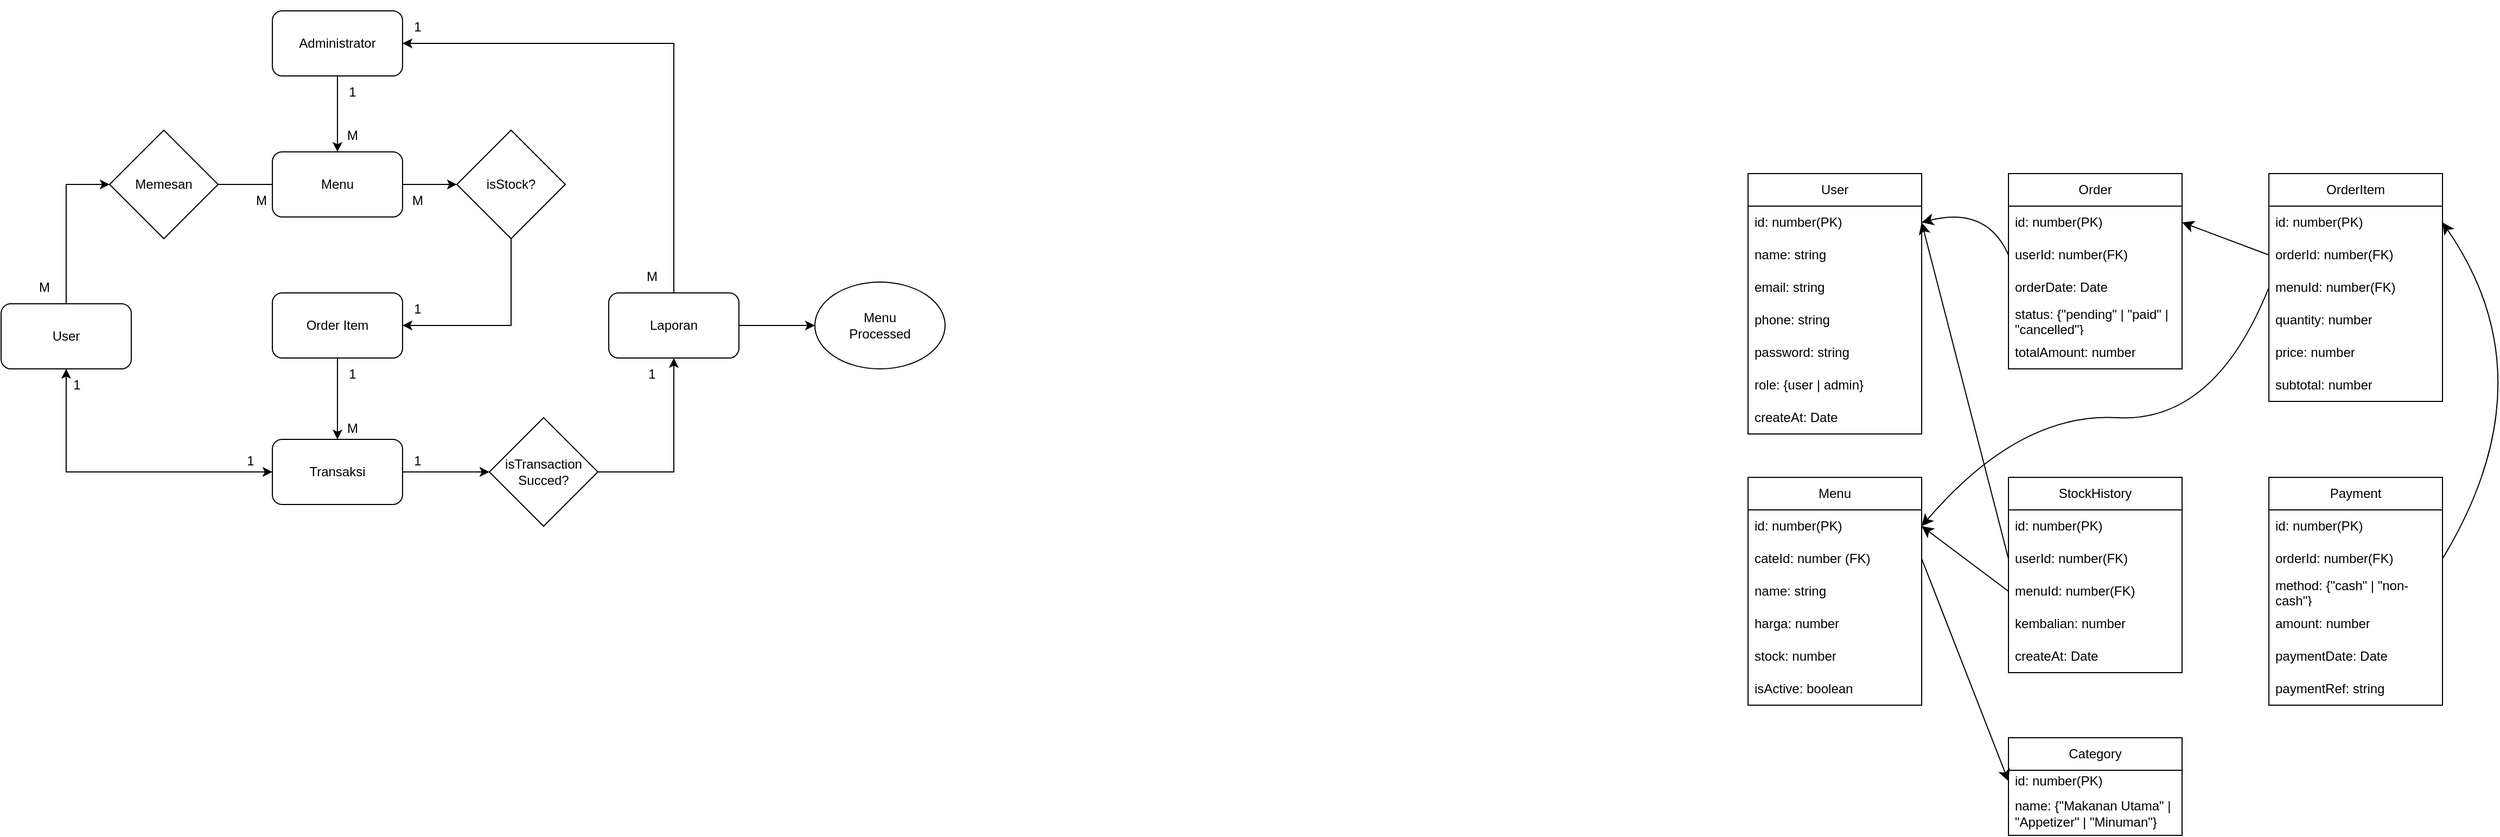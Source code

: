 <mxfile version="28.2.5">
  <diagram name="Page-1" id="51vB2u_QDRZg887AXnSR">
    <mxGraphModel dx="588" dy="770" grid="1" gridSize="10" guides="1" tooltips="1" connect="1" arrows="1" fold="1" page="1" pageScale="1" pageWidth="827" pageHeight="1169" math="0" shadow="0">
      <root>
        <mxCell id="0" />
        <mxCell id="1" parent="0" />
        <mxCell id="4FyZVL3Yt_gfwvQZV7pb-8" style="edgeStyle=orthogonalEdgeStyle;rounded=0;orthogonalLoop=1;jettySize=auto;html=1;entryX=0.5;entryY=0;entryDx=0;entryDy=0;" parent="1" source="qDjXoSYU_dlHwYHpqdUi-1" target="qDjXoSYU_dlHwYHpqdUi-4" edge="1">
          <mxGeometry relative="1" as="geometry" />
        </mxCell>
        <mxCell id="qDjXoSYU_dlHwYHpqdUi-1" value="Administrator" style="rounded=1;whiteSpace=wrap;html=1;" parent="1" vertex="1">
          <mxGeometry x="280" y="130" width="120" height="60" as="geometry" />
        </mxCell>
        <mxCell id="qDjXoSYU_dlHwYHpqdUi-5" style="edgeStyle=orthogonalEdgeStyle;rounded=0;orthogonalLoop=1;jettySize=auto;html=1;entryX=0;entryY=0.5;entryDx=0;entryDy=0;" parent="1" source="qDjXoSYU_dlHwYHpqdUi-2" target="qDjXoSYU_dlHwYHpqdUi-3" edge="1">
          <mxGeometry relative="1" as="geometry" />
        </mxCell>
        <mxCell id="4FyZVL3Yt_gfwvQZV7pb-7" style="edgeStyle=orthogonalEdgeStyle;rounded=0;orthogonalLoop=1;jettySize=auto;html=1;entryX=0;entryY=0.5;entryDx=0;entryDy=0;" parent="1" source="qDjXoSYU_dlHwYHpqdUi-2" target="qDjXoSYU_dlHwYHpqdUi-10" edge="1">
          <mxGeometry relative="1" as="geometry">
            <Array as="points">
              <mxPoint x="90" y="555" />
            </Array>
          </mxGeometry>
        </mxCell>
        <mxCell id="qDjXoSYU_dlHwYHpqdUi-2" value="User" style="rounded=1;whiteSpace=wrap;html=1;" parent="1" vertex="1">
          <mxGeometry x="30" y="400" width="120" height="60" as="geometry" />
        </mxCell>
        <mxCell id="qDjXoSYU_dlHwYHpqdUi-6" style="edgeStyle=orthogonalEdgeStyle;rounded=0;orthogonalLoop=1;jettySize=auto;html=1;entryX=0;entryY=0.5;entryDx=0;entryDy=0;" parent="1" source="qDjXoSYU_dlHwYHpqdUi-3" target="qDjXoSYU_dlHwYHpqdUi-4" edge="1">
          <mxGeometry relative="1" as="geometry">
            <Array as="points">
              <mxPoint x="300" y="290" />
              <mxPoint x="300" y="290" />
            </Array>
          </mxGeometry>
        </mxCell>
        <mxCell id="qDjXoSYU_dlHwYHpqdUi-3" value="Memesan" style="rhombus;whiteSpace=wrap;html=1;" parent="1" vertex="1">
          <mxGeometry x="130" y="240" width="100" height="100" as="geometry" />
        </mxCell>
        <mxCell id="qDjXoSYU_dlHwYHpqdUi-8" style="edgeStyle=orthogonalEdgeStyle;rounded=0;orthogonalLoop=1;jettySize=auto;html=1;" parent="1" source="qDjXoSYU_dlHwYHpqdUi-4" target="qDjXoSYU_dlHwYHpqdUi-7" edge="1">
          <mxGeometry relative="1" as="geometry" />
        </mxCell>
        <mxCell id="qDjXoSYU_dlHwYHpqdUi-4" value="Menu" style="rounded=1;whiteSpace=wrap;html=1;" parent="1" vertex="1">
          <mxGeometry x="280" y="260" width="120" height="60" as="geometry" />
        </mxCell>
        <mxCell id="4FyZVL3Yt_gfwvQZV7pb-3" style="edgeStyle=orthogonalEdgeStyle;rounded=0;orthogonalLoop=1;jettySize=auto;html=1;entryX=1;entryY=0.5;entryDx=0;entryDy=0;" parent="1" source="qDjXoSYU_dlHwYHpqdUi-7" target="4FyZVL3Yt_gfwvQZV7pb-1" edge="1">
          <mxGeometry relative="1" as="geometry">
            <Array as="points">
              <mxPoint x="500" y="420" />
            </Array>
          </mxGeometry>
        </mxCell>
        <mxCell id="qDjXoSYU_dlHwYHpqdUi-7" value="isStock?" style="rhombus;whiteSpace=wrap;html=1;" parent="1" vertex="1">
          <mxGeometry x="450" y="240" width="100" height="100" as="geometry" />
        </mxCell>
        <mxCell id="qDjXoSYU_dlHwYHpqdUi-17" style="edgeStyle=orthogonalEdgeStyle;rounded=0;orthogonalLoop=1;jettySize=auto;html=1;entryX=0;entryY=0.5;entryDx=0;entryDy=0;" parent="1" source="qDjXoSYU_dlHwYHpqdUi-10" target="qDjXoSYU_dlHwYHpqdUi-12" edge="1">
          <mxGeometry relative="1" as="geometry" />
        </mxCell>
        <mxCell id="4FyZVL3Yt_gfwvQZV7pb-5" style="edgeStyle=orthogonalEdgeStyle;rounded=0;orthogonalLoop=1;jettySize=auto;html=1;" parent="1" source="qDjXoSYU_dlHwYHpqdUi-10" target="qDjXoSYU_dlHwYHpqdUi-2" edge="1">
          <mxGeometry relative="1" as="geometry" />
        </mxCell>
        <mxCell id="qDjXoSYU_dlHwYHpqdUi-10" value="Transaksi" style="rounded=1;whiteSpace=wrap;html=1;" parent="1" vertex="1">
          <mxGeometry x="280" y="525" width="120" height="60" as="geometry" />
        </mxCell>
        <mxCell id="qDjXoSYU_dlHwYHpqdUi-19" style="edgeStyle=orthogonalEdgeStyle;rounded=0;orthogonalLoop=1;jettySize=auto;html=1;" parent="1" source="qDjXoSYU_dlHwYHpqdUi-12" target="qDjXoSYU_dlHwYHpqdUi-18" edge="1">
          <mxGeometry relative="1" as="geometry" />
        </mxCell>
        <mxCell id="qDjXoSYU_dlHwYHpqdUi-12" value="isTransaction&lt;div&gt;Succed?&lt;/div&gt;" style="rhombus;whiteSpace=wrap;html=1;" parent="1" vertex="1">
          <mxGeometry x="480" y="505" width="100" height="100" as="geometry" />
        </mxCell>
        <mxCell id="qDjXoSYU_dlHwYHpqdUi-23" style="edgeStyle=orthogonalEdgeStyle;rounded=0;orthogonalLoop=1;jettySize=auto;html=1;" parent="1" source="qDjXoSYU_dlHwYHpqdUi-18" target="qDjXoSYU_dlHwYHpqdUi-22" edge="1">
          <mxGeometry relative="1" as="geometry" />
        </mxCell>
        <mxCell id="4FyZVL3Yt_gfwvQZV7pb-10" style="edgeStyle=orthogonalEdgeStyle;rounded=0;orthogonalLoop=1;jettySize=auto;html=1;entryX=1;entryY=0.5;entryDx=0;entryDy=0;" parent="1" source="qDjXoSYU_dlHwYHpqdUi-18" target="qDjXoSYU_dlHwYHpqdUi-1" edge="1">
          <mxGeometry relative="1" as="geometry">
            <Array as="points">
              <mxPoint x="650" y="160" />
            </Array>
          </mxGeometry>
        </mxCell>
        <mxCell id="qDjXoSYU_dlHwYHpqdUi-18" value="Laporan" style="rounded=1;whiteSpace=wrap;html=1;" parent="1" vertex="1">
          <mxGeometry x="590" y="390" width="120" height="60" as="geometry" />
        </mxCell>
        <mxCell id="qDjXoSYU_dlHwYHpqdUi-22" value="Menu&lt;div&gt;Processed&lt;/div&gt;" style="ellipse;whiteSpace=wrap;html=1;" parent="1" vertex="1">
          <mxGeometry x="780" y="380" width="120" height="80" as="geometry" />
        </mxCell>
        <mxCell id="4FyZVL3Yt_gfwvQZV7pb-4" style="edgeStyle=orthogonalEdgeStyle;rounded=0;orthogonalLoop=1;jettySize=auto;html=1;entryX=0.5;entryY=0;entryDx=0;entryDy=0;" parent="1" source="4FyZVL3Yt_gfwvQZV7pb-1" target="qDjXoSYU_dlHwYHpqdUi-10" edge="1">
          <mxGeometry relative="1" as="geometry" />
        </mxCell>
        <mxCell id="4FyZVL3Yt_gfwvQZV7pb-1" value="Order Item" style="rounded=1;whiteSpace=wrap;html=1;" parent="1" vertex="1">
          <mxGeometry x="280" y="390" width="120" height="60" as="geometry" />
        </mxCell>
        <mxCell id="4FyZVL3Yt_gfwvQZV7pb-11" value="M" style="text;html=1;align=center;verticalAlign=middle;whiteSpace=wrap;rounded=0;" parent="1" vertex="1">
          <mxGeometry x="40" y="360" width="60" height="50" as="geometry" />
        </mxCell>
        <mxCell id="4FyZVL3Yt_gfwvQZV7pb-12" value="M" style="text;html=1;align=center;verticalAlign=middle;whiteSpace=wrap;rounded=0;" parent="1" vertex="1">
          <mxGeometry x="384" y="280" width="60" height="50" as="geometry" />
        </mxCell>
        <mxCell id="4FyZVL3Yt_gfwvQZV7pb-13" value="1" style="text;html=1;align=center;verticalAlign=middle;whiteSpace=wrap;rounded=0;" parent="1" vertex="1">
          <mxGeometry x="384" y="380" width="60" height="50" as="geometry" />
        </mxCell>
        <mxCell id="4FyZVL3Yt_gfwvQZV7pb-14" value="1" style="text;html=1;align=center;verticalAlign=middle;whiteSpace=wrap;rounded=0;" parent="1" vertex="1">
          <mxGeometry x="324" y="440" width="60" height="50" as="geometry" />
        </mxCell>
        <mxCell id="4FyZVL3Yt_gfwvQZV7pb-15" value="M" style="text;html=1;align=center;verticalAlign=middle;whiteSpace=wrap;rounded=0;" parent="1" vertex="1">
          <mxGeometry x="324" y="490" width="60" height="50" as="geometry" />
        </mxCell>
        <mxCell id="4FyZVL3Yt_gfwvQZV7pb-16" value="1" style="text;html=1;align=center;verticalAlign=middle;whiteSpace=wrap;rounded=0;" parent="1" vertex="1">
          <mxGeometry x="384" y="520" width="60" height="50" as="geometry" />
        </mxCell>
        <mxCell id="4FyZVL3Yt_gfwvQZV7pb-17" value="M" style="text;html=1;align=center;verticalAlign=middle;whiteSpace=wrap;rounded=0;" parent="1" vertex="1">
          <mxGeometry x="600" y="350" width="60" height="50" as="geometry" />
        </mxCell>
        <mxCell id="4FyZVL3Yt_gfwvQZV7pb-18" value="1" style="text;html=1;align=center;verticalAlign=middle;whiteSpace=wrap;rounded=0;" parent="1" vertex="1">
          <mxGeometry x="384" y="120" width="60" height="50" as="geometry" />
        </mxCell>
        <mxCell id="4FyZVL3Yt_gfwvQZV7pb-19" value="1" style="text;html=1;align=center;verticalAlign=middle;whiteSpace=wrap;rounded=0;" parent="1" vertex="1">
          <mxGeometry x="324" y="180" width="60" height="50" as="geometry" />
        </mxCell>
        <mxCell id="4FyZVL3Yt_gfwvQZV7pb-20" value="M" style="text;html=1;align=center;verticalAlign=middle;whiteSpace=wrap;rounded=0;" parent="1" vertex="1">
          <mxGeometry x="324" y="220" width="60" height="50" as="geometry" />
        </mxCell>
        <mxCell id="4FyZVL3Yt_gfwvQZV7pb-21" value="M" style="text;html=1;align=center;verticalAlign=middle;whiteSpace=wrap;rounded=0;" parent="1" vertex="1">
          <mxGeometry x="240" y="280" width="60" height="50" as="geometry" />
        </mxCell>
        <mxCell id="4FyZVL3Yt_gfwvQZV7pb-22" value="1" style="text;html=1;align=center;verticalAlign=middle;whiteSpace=wrap;rounded=0;" parent="1" vertex="1">
          <mxGeometry x="230" y="520" width="60" height="50" as="geometry" />
        </mxCell>
        <mxCell id="4FyZVL3Yt_gfwvQZV7pb-23" value="1" style="text;html=1;align=center;verticalAlign=middle;whiteSpace=wrap;rounded=0;" parent="1" vertex="1">
          <mxGeometry x="70" y="450" width="60" height="50" as="geometry" />
        </mxCell>
        <mxCell id="4FyZVL3Yt_gfwvQZV7pb-24" value="1" style="text;html=1;align=center;verticalAlign=middle;whiteSpace=wrap;rounded=0;" parent="1" vertex="1">
          <mxGeometry x="600" y="440" width="60" height="50" as="geometry" />
        </mxCell>
        <mxCell id="4FyZVL3Yt_gfwvQZV7pb-25" value="User" style="swimlane;fontStyle=0;childLayout=stackLayout;horizontal=1;startSize=30;horizontalStack=0;resizeParent=1;resizeParentMax=0;resizeLast=0;collapsible=1;marginBottom=0;whiteSpace=wrap;html=1;" parent="1" vertex="1">
          <mxGeometry x="1640" y="280" width="160" height="240" as="geometry" />
        </mxCell>
        <mxCell id="4FyZVL3Yt_gfwvQZV7pb-26" value="id: number(PK)" style="text;strokeColor=none;fillColor=none;align=left;verticalAlign=middle;spacingLeft=4;spacingRight=4;overflow=hidden;points=[[0,0.5],[1,0.5]];portConstraint=eastwest;rotatable=0;whiteSpace=wrap;html=1;" parent="4FyZVL3Yt_gfwvQZV7pb-25" vertex="1">
          <mxGeometry y="30" width="160" height="30" as="geometry" />
        </mxCell>
        <mxCell id="4FyZVL3Yt_gfwvQZV7pb-27" value="name: string" style="text;strokeColor=none;fillColor=none;align=left;verticalAlign=middle;spacingLeft=4;spacingRight=4;overflow=hidden;points=[[0,0.5],[1,0.5]];portConstraint=eastwest;rotatable=0;whiteSpace=wrap;html=1;" parent="4FyZVL3Yt_gfwvQZV7pb-25" vertex="1">
          <mxGeometry y="60" width="160" height="30" as="geometry" />
        </mxCell>
        <mxCell id="4FyZVL3Yt_gfwvQZV7pb-28" value="email: string" style="text;strokeColor=none;fillColor=none;align=left;verticalAlign=middle;spacingLeft=4;spacingRight=4;overflow=hidden;points=[[0,0.5],[1,0.5]];portConstraint=eastwest;rotatable=0;whiteSpace=wrap;html=1;" parent="4FyZVL3Yt_gfwvQZV7pb-25" vertex="1">
          <mxGeometry y="90" width="160" height="30" as="geometry" />
        </mxCell>
        <mxCell id="4FyZVL3Yt_gfwvQZV7pb-29" value="phone: string" style="text;strokeColor=none;fillColor=none;align=left;verticalAlign=middle;spacingLeft=4;spacingRight=4;overflow=hidden;points=[[0,0.5],[1,0.5]];portConstraint=eastwest;rotatable=0;whiteSpace=wrap;html=1;" parent="4FyZVL3Yt_gfwvQZV7pb-25" vertex="1">
          <mxGeometry y="120" width="160" height="30" as="geometry" />
        </mxCell>
        <mxCell id="4FyZVL3Yt_gfwvQZV7pb-31" value="password: string" style="text;strokeColor=none;fillColor=none;align=left;verticalAlign=middle;spacingLeft=4;spacingRight=4;overflow=hidden;points=[[0,0.5],[1,0.5]];portConstraint=eastwest;rotatable=0;whiteSpace=wrap;html=1;" parent="4FyZVL3Yt_gfwvQZV7pb-25" vertex="1">
          <mxGeometry y="150" width="160" height="30" as="geometry" />
        </mxCell>
        <mxCell id="Lh_mMJhuWxPinuCksmvQ-1" value="role: {user | admin}" style="text;strokeColor=none;fillColor=none;align=left;verticalAlign=middle;spacingLeft=4;spacingRight=4;overflow=hidden;points=[[0,0.5],[1,0.5]];portConstraint=eastwest;rotatable=0;whiteSpace=wrap;html=1;" parent="4FyZVL3Yt_gfwvQZV7pb-25" vertex="1">
          <mxGeometry y="180" width="160" height="30" as="geometry" />
        </mxCell>
        <mxCell id="Lh_mMJhuWxPinuCksmvQ-2" value="createAt: Date" style="text;strokeColor=none;fillColor=none;align=left;verticalAlign=middle;spacingLeft=4;spacingRight=4;overflow=hidden;points=[[0,0.5],[1,0.5]];portConstraint=eastwest;rotatable=0;whiteSpace=wrap;html=1;" parent="4FyZVL3Yt_gfwvQZV7pb-25" vertex="1">
          <mxGeometry y="210" width="160" height="30" as="geometry" />
        </mxCell>
        <mxCell id="4FyZVL3Yt_gfwvQZV7pb-32" value="Menu" style="swimlane;fontStyle=0;childLayout=stackLayout;horizontal=1;startSize=30;horizontalStack=0;resizeParent=1;resizeParentMax=0;resizeLast=0;collapsible=1;marginBottom=0;whiteSpace=wrap;html=1;" parent="1" vertex="1">
          <mxGeometry x="1640" y="560" width="160" height="210" as="geometry" />
        </mxCell>
        <mxCell id="4FyZVL3Yt_gfwvQZV7pb-33" value="id: number(PK)" style="text;strokeColor=none;fillColor=none;align=left;verticalAlign=middle;spacingLeft=4;spacingRight=4;overflow=hidden;points=[[0,0.5],[1,0.5]];portConstraint=eastwest;rotatable=0;whiteSpace=wrap;html=1;" parent="4FyZVL3Yt_gfwvQZV7pb-32" vertex="1">
          <mxGeometry y="30" width="160" height="30" as="geometry" />
        </mxCell>
        <mxCell id="4FyZVL3Yt_gfwvQZV7pb-34" value="cateId: number (FK)" style="text;strokeColor=none;fillColor=none;align=left;verticalAlign=middle;spacingLeft=4;spacingRight=4;overflow=hidden;points=[[0,0.5],[1,0.5]];portConstraint=eastwest;rotatable=0;whiteSpace=wrap;html=1;" parent="4FyZVL3Yt_gfwvQZV7pb-32" vertex="1">
          <mxGeometry y="60" width="160" height="30" as="geometry" />
        </mxCell>
        <mxCell id="4FyZVL3Yt_gfwvQZV7pb-35" value="name: string" style="text;strokeColor=none;fillColor=none;align=left;verticalAlign=middle;spacingLeft=4;spacingRight=4;overflow=hidden;points=[[0,0.5],[1,0.5]];portConstraint=eastwest;rotatable=0;whiteSpace=wrap;html=1;" parent="4FyZVL3Yt_gfwvQZV7pb-32" vertex="1">
          <mxGeometry y="90" width="160" height="30" as="geometry" />
        </mxCell>
        <mxCell id="4FyZVL3Yt_gfwvQZV7pb-36" value="harga: number" style="text;strokeColor=none;fillColor=none;align=left;verticalAlign=middle;spacingLeft=4;spacingRight=4;overflow=hidden;points=[[0,0.5],[1,0.5]];portConstraint=eastwest;rotatable=0;whiteSpace=wrap;html=1;" parent="4FyZVL3Yt_gfwvQZV7pb-32" vertex="1">
          <mxGeometry y="120" width="160" height="30" as="geometry" />
        </mxCell>
        <mxCell id="4FyZVL3Yt_gfwvQZV7pb-37" value="stock: number" style="text;strokeColor=none;fillColor=none;align=left;verticalAlign=middle;spacingLeft=4;spacingRight=4;overflow=hidden;points=[[0,0.5],[1,0.5]];portConstraint=eastwest;rotatable=0;whiteSpace=wrap;html=1;" parent="4FyZVL3Yt_gfwvQZV7pb-32" vertex="1">
          <mxGeometry y="150" width="160" height="30" as="geometry" />
        </mxCell>
        <mxCell id="Lh_mMJhuWxPinuCksmvQ-8" value="isActive: boolean" style="text;strokeColor=none;fillColor=none;align=left;verticalAlign=middle;spacingLeft=4;spacingRight=4;overflow=hidden;points=[[0,0.5],[1,0.5]];portConstraint=eastwest;rotatable=0;whiteSpace=wrap;html=1;" parent="4FyZVL3Yt_gfwvQZV7pb-32" vertex="1">
          <mxGeometry y="180" width="160" height="30" as="geometry" />
        </mxCell>
        <mxCell id="4FyZVL3Yt_gfwvQZV7pb-38" value="Order" style="swimlane;fontStyle=0;childLayout=stackLayout;horizontal=1;startSize=30;horizontalStack=0;resizeParent=1;resizeParentMax=0;resizeLast=0;collapsible=1;marginBottom=0;whiteSpace=wrap;html=1;" parent="1" vertex="1">
          <mxGeometry x="1880" y="280" width="160" height="180" as="geometry" />
        </mxCell>
        <mxCell id="4FyZVL3Yt_gfwvQZV7pb-39" value="id: number(PK)" style="text;strokeColor=none;fillColor=none;align=left;verticalAlign=middle;spacingLeft=4;spacingRight=4;overflow=hidden;points=[[0,0.5],[1,0.5]];portConstraint=eastwest;rotatable=0;whiteSpace=wrap;html=1;" parent="4FyZVL3Yt_gfwvQZV7pb-38" vertex="1">
          <mxGeometry y="30" width="160" height="30" as="geometry" />
        </mxCell>
        <mxCell id="4FyZVL3Yt_gfwvQZV7pb-40" value="userId: number(FK)" style="text;strokeColor=none;fillColor=none;align=left;verticalAlign=middle;spacingLeft=4;spacingRight=4;overflow=hidden;points=[[0,0.5],[1,0.5]];portConstraint=eastwest;rotatable=0;whiteSpace=wrap;html=1;" parent="4FyZVL3Yt_gfwvQZV7pb-38" vertex="1">
          <mxGeometry y="60" width="160" height="30" as="geometry" />
        </mxCell>
        <mxCell id="4FyZVL3Yt_gfwvQZV7pb-41" value="orderDate: Date" style="text;strokeColor=none;fillColor=none;align=left;verticalAlign=middle;spacingLeft=4;spacingRight=4;overflow=hidden;points=[[0,0.5],[1,0.5]];portConstraint=eastwest;rotatable=0;whiteSpace=wrap;html=1;" parent="4FyZVL3Yt_gfwvQZV7pb-38" vertex="1">
          <mxGeometry y="90" width="160" height="30" as="geometry" />
        </mxCell>
        <mxCell id="4FyZVL3Yt_gfwvQZV7pb-42" value="status: {&quot;pending&quot; | &quot;paid&quot; | &quot;cancelled&quot;}" style="text;strokeColor=none;fillColor=none;align=left;verticalAlign=middle;spacingLeft=4;spacingRight=4;overflow=hidden;points=[[0,0.5],[1,0.5]];portConstraint=eastwest;rotatable=0;whiteSpace=wrap;html=1;" parent="4FyZVL3Yt_gfwvQZV7pb-38" vertex="1">
          <mxGeometry y="120" width="160" height="30" as="geometry" />
        </mxCell>
        <mxCell id="Lh_mMJhuWxPinuCksmvQ-16" value="totalAmount: number" style="text;strokeColor=none;fillColor=none;align=left;verticalAlign=middle;spacingLeft=4;spacingRight=4;overflow=hidden;points=[[0,0.5],[1,0.5]];portConstraint=eastwest;rotatable=0;whiteSpace=wrap;html=1;" parent="4FyZVL3Yt_gfwvQZV7pb-38" vertex="1">
          <mxGeometry y="150" width="160" height="30" as="geometry" />
        </mxCell>
        <mxCell id="4FyZVL3Yt_gfwvQZV7pb-44" value="Payment" style="swimlane;fontStyle=0;childLayout=stackLayout;horizontal=1;startSize=30;horizontalStack=0;resizeParent=1;resizeParentMax=0;resizeLast=0;collapsible=1;marginBottom=0;whiteSpace=wrap;html=1;" parent="1" vertex="1">
          <mxGeometry x="2120" y="560" width="160" height="210" as="geometry" />
        </mxCell>
        <mxCell id="4FyZVL3Yt_gfwvQZV7pb-45" value="id: number(PK)" style="text;strokeColor=none;fillColor=none;align=left;verticalAlign=middle;spacingLeft=4;spacingRight=4;overflow=hidden;points=[[0,0.5],[1,0.5]];portConstraint=eastwest;rotatable=0;whiteSpace=wrap;html=1;" parent="4FyZVL3Yt_gfwvQZV7pb-44" vertex="1">
          <mxGeometry y="30" width="160" height="30" as="geometry" />
        </mxCell>
        <mxCell id="4FyZVL3Yt_gfwvQZV7pb-46" value="orderId: number(FK)" style="text;strokeColor=none;fillColor=none;align=left;verticalAlign=middle;spacingLeft=4;spacingRight=4;overflow=hidden;points=[[0,0.5],[1,0.5]];portConstraint=eastwest;rotatable=0;whiteSpace=wrap;html=1;" parent="4FyZVL3Yt_gfwvQZV7pb-44" vertex="1">
          <mxGeometry y="60" width="160" height="30" as="geometry" />
        </mxCell>
        <mxCell id="4FyZVL3Yt_gfwvQZV7pb-47" value="method: {&quot;cash&quot; | &quot;non-cash&quot;}" style="text;strokeColor=none;fillColor=none;align=left;verticalAlign=middle;spacingLeft=4;spacingRight=4;overflow=hidden;points=[[0,0.5],[1,0.5]];portConstraint=eastwest;rotatable=0;whiteSpace=wrap;html=1;" parent="4FyZVL3Yt_gfwvQZV7pb-44" vertex="1">
          <mxGeometry y="90" width="160" height="30" as="geometry" />
        </mxCell>
        <mxCell id="4FyZVL3Yt_gfwvQZV7pb-48" value="amount: number" style="text;strokeColor=none;fillColor=none;align=left;verticalAlign=middle;spacingLeft=4;spacingRight=4;overflow=hidden;points=[[0,0.5],[1,0.5]];portConstraint=eastwest;rotatable=0;whiteSpace=wrap;html=1;" parent="4FyZVL3Yt_gfwvQZV7pb-44" vertex="1">
          <mxGeometry y="120" width="160" height="30" as="geometry" />
        </mxCell>
        <mxCell id="4FyZVL3Yt_gfwvQZV7pb-49" value="paymentDate: Date" style="text;strokeColor=none;fillColor=none;align=left;verticalAlign=middle;spacingLeft=4;spacingRight=4;overflow=hidden;points=[[0,0.5],[1,0.5]];portConstraint=eastwest;rotatable=0;whiteSpace=wrap;html=1;" parent="4FyZVL3Yt_gfwvQZV7pb-44" vertex="1">
          <mxGeometry y="150" width="160" height="30" as="geometry" />
        </mxCell>
        <mxCell id="4FyZVL3Yt_gfwvQZV7pb-50" value="paymentRef: string" style="text;strokeColor=none;fillColor=none;align=left;verticalAlign=middle;spacingLeft=4;spacingRight=4;overflow=hidden;points=[[0,0.5],[1,0.5]];portConstraint=eastwest;rotatable=0;whiteSpace=wrap;html=1;" parent="4FyZVL3Yt_gfwvQZV7pb-44" vertex="1">
          <mxGeometry y="180" width="160" height="30" as="geometry" />
        </mxCell>
        <mxCell id="4FyZVL3Yt_gfwvQZV7pb-53" value="StockHistory" style="swimlane;fontStyle=0;childLayout=stackLayout;horizontal=1;startSize=30;horizontalStack=0;resizeParent=1;resizeParentMax=0;resizeLast=0;collapsible=1;marginBottom=0;whiteSpace=wrap;html=1;" parent="1" vertex="1">
          <mxGeometry x="1880" y="560" width="160" height="180" as="geometry" />
        </mxCell>
        <mxCell id="4FyZVL3Yt_gfwvQZV7pb-54" value="id: number(PK)" style="text;strokeColor=none;fillColor=none;align=left;verticalAlign=middle;spacingLeft=4;spacingRight=4;overflow=hidden;points=[[0,0.5],[1,0.5]];portConstraint=eastwest;rotatable=0;whiteSpace=wrap;html=1;" parent="4FyZVL3Yt_gfwvQZV7pb-53" vertex="1">
          <mxGeometry y="30" width="160" height="30" as="geometry" />
        </mxCell>
        <mxCell id="4FyZVL3Yt_gfwvQZV7pb-57" value="userId: number(FK)" style="text;strokeColor=none;fillColor=none;align=left;verticalAlign=middle;spacingLeft=4;spacingRight=4;overflow=hidden;points=[[0,0.5],[1,0.5]];portConstraint=eastwest;rotatable=0;whiteSpace=wrap;html=1;" parent="4FyZVL3Yt_gfwvQZV7pb-53" vertex="1">
          <mxGeometry y="60" width="160" height="30" as="geometry" />
        </mxCell>
        <mxCell id="4FyZVL3Yt_gfwvQZV7pb-55" value="menuId: number(FK)" style="text;strokeColor=none;fillColor=none;align=left;verticalAlign=middle;spacingLeft=4;spacingRight=4;overflow=hidden;points=[[0,0.5],[1,0.5]];portConstraint=eastwest;rotatable=0;whiteSpace=wrap;html=1;" parent="4FyZVL3Yt_gfwvQZV7pb-53" vertex="1">
          <mxGeometry y="90" width="160" height="30" as="geometry" />
        </mxCell>
        <mxCell id="4FyZVL3Yt_gfwvQZV7pb-56" value="kembalian: number" style="text;strokeColor=none;fillColor=none;align=left;verticalAlign=middle;spacingLeft=4;spacingRight=4;overflow=hidden;points=[[0,0.5],[1,0.5]];portConstraint=eastwest;rotatable=0;whiteSpace=wrap;html=1;" parent="4FyZVL3Yt_gfwvQZV7pb-53" vertex="1">
          <mxGeometry y="120" width="160" height="30" as="geometry" />
        </mxCell>
        <mxCell id="4FyZVL3Yt_gfwvQZV7pb-58" value="createAt: Date" style="text;strokeColor=none;fillColor=none;align=left;verticalAlign=middle;spacingLeft=4;spacingRight=4;overflow=hidden;points=[[0,0.5],[1,0.5]];portConstraint=eastwest;rotatable=0;whiteSpace=wrap;html=1;" parent="4FyZVL3Yt_gfwvQZV7pb-53" vertex="1">
          <mxGeometry y="150" width="160" height="30" as="geometry" />
        </mxCell>
        <mxCell id="Lh_mMJhuWxPinuCksmvQ-3" value="Category" style="swimlane;fontStyle=0;childLayout=stackLayout;horizontal=1;startSize=30;horizontalStack=0;resizeParent=1;resizeParentMax=0;resizeLast=0;collapsible=1;marginBottom=0;whiteSpace=wrap;html=1;" parent="1" vertex="1">
          <mxGeometry x="1880" y="800" width="160" height="90" as="geometry" />
        </mxCell>
        <mxCell id="Lh_mMJhuWxPinuCksmvQ-4" value="id: number(PK)" style="text;strokeColor=none;fillColor=none;align=left;verticalAlign=middle;spacingLeft=4;spacingRight=4;overflow=hidden;points=[[0,0.5],[1,0.5]];portConstraint=eastwest;rotatable=0;whiteSpace=wrap;html=1;" parent="Lh_mMJhuWxPinuCksmvQ-3" vertex="1">
          <mxGeometry y="30" width="160" height="20" as="geometry" />
        </mxCell>
        <mxCell id="Lh_mMJhuWxPinuCksmvQ-5" value="name: {&quot;Makanan Utama&quot; | &quot;Appetizer&quot; | &quot;Minuman&quot;}" style="text;strokeColor=none;fillColor=none;align=left;verticalAlign=middle;spacingLeft=4;spacingRight=4;overflow=hidden;points=[[0,0.5],[1,0.5]];portConstraint=eastwest;rotatable=0;whiteSpace=wrap;html=1;" parent="Lh_mMJhuWxPinuCksmvQ-3" vertex="1">
          <mxGeometry y="50" width="160" height="40" as="geometry" />
        </mxCell>
        <mxCell id="Lh_mMJhuWxPinuCksmvQ-10" value="OrderItem" style="swimlane;fontStyle=0;childLayout=stackLayout;horizontal=1;startSize=30;horizontalStack=0;resizeParent=1;resizeParentMax=0;resizeLast=0;collapsible=1;marginBottom=0;whiteSpace=wrap;html=1;" parent="1" vertex="1">
          <mxGeometry x="2120" y="280" width="160" height="210" as="geometry" />
        </mxCell>
        <mxCell id="Lh_mMJhuWxPinuCksmvQ-11" value="id: number(PK)" style="text;strokeColor=none;fillColor=none;align=left;verticalAlign=middle;spacingLeft=4;spacingRight=4;overflow=hidden;points=[[0,0.5],[1,0.5]];portConstraint=eastwest;rotatable=0;whiteSpace=wrap;html=1;" parent="Lh_mMJhuWxPinuCksmvQ-10" vertex="1">
          <mxGeometry y="30" width="160" height="30" as="geometry" />
        </mxCell>
        <mxCell id="Lh_mMJhuWxPinuCksmvQ-12" value="orderId: number(FK)" style="text;strokeColor=none;fillColor=none;align=left;verticalAlign=middle;spacingLeft=4;spacingRight=4;overflow=hidden;points=[[0,0.5],[1,0.5]];portConstraint=eastwest;rotatable=0;whiteSpace=wrap;html=1;" parent="Lh_mMJhuWxPinuCksmvQ-10" vertex="1">
          <mxGeometry y="60" width="160" height="30" as="geometry" />
        </mxCell>
        <mxCell id="Lh_mMJhuWxPinuCksmvQ-13" value="menuId: number(FK)" style="text;strokeColor=none;fillColor=none;align=left;verticalAlign=middle;spacingLeft=4;spacingRight=4;overflow=hidden;points=[[0,0.5],[1,0.5]];portConstraint=eastwest;rotatable=0;whiteSpace=wrap;html=1;" parent="Lh_mMJhuWxPinuCksmvQ-10" vertex="1">
          <mxGeometry y="90" width="160" height="30" as="geometry" />
        </mxCell>
        <mxCell id="Lh_mMJhuWxPinuCksmvQ-14" value="quantity: number" style="text;strokeColor=none;fillColor=none;align=left;verticalAlign=middle;spacingLeft=4;spacingRight=4;overflow=hidden;points=[[0,0.5],[1,0.5]];portConstraint=eastwest;rotatable=0;whiteSpace=wrap;html=1;" parent="Lh_mMJhuWxPinuCksmvQ-10" vertex="1">
          <mxGeometry y="120" width="160" height="30" as="geometry" />
        </mxCell>
        <mxCell id="Lh_mMJhuWxPinuCksmvQ-18" value="price: number" style="text;strokeColor=none;fillColor=none;align=left;verticalAlign=middle;spacingLeft=4;spacingRight=4;overflow=hidden;points=[[0,0.5],[1,0.5]];portConstraint=eastwest;rotatable=0;whiteSpace=wrap;html=1;" parent="Lh_mMJhuWxPinuCksmvQ-10" vertex="1">
          <mxGeometry y="150" width="160" height="30" as="geometry" />
        </mxCell>
        <mxCell id="Lh_mMJhuWxPinuCksmvQ-15" value="subtotal: number" style="text;strokeColor=none;fillColor=none;align=left;verticalAlign=middle;spacingLeft=4;spacingRight=4;overflow=hidden;points=[[0,0.5],[1,0.5]];portConstraint=eastwest;rotatable=0;whiteSpace=wrap;html=1;" parent="Lh_mMJhuWxPinuCksmvQ-10" vertex="1">
          <mxGeometry y="180" width="160" height="30" as="geometry" />
        </mxCell>
        <mxCell id="Lh_mMJhuWxPinuCksmvQ-22" style="edgeStyle=none;curved=1;rounded=0;orthogonalLoop=1;jettySize=auto;html=1;entryX=1;entryY=0.5;entryDx=0;entryDy=0;fontSize=12;startSize=8;endSize=8;exitX=0;exitY=0.5;exitDx=0;exitDy=0;" parent="1" source="4FyZVL3Yt_gfwvQZV7pb-40" target="4FyZVL3Yt_gfwvQZV7pb-26" edge="1">
          <mxGeometry relative="1" as="geometry">
            <Array as="points">
              <mxPoint x="1860" y="310" />
            </Array>
          </mxGeometry>
        </mxCell>
        <mxCell id="Lh_mMJhuWxPinuCksmvQ-27" style="edgeStyle=none;curved=1;rounded=0;orthogonalLoop=1;jettySize=auto;html=1;exitX=1;exitY=0.5;exitDx=0;exitDy=0;entryX=0;entryY=0.5;entryDx=0;entryDy=0;fontSize=12;startSize=8;endSize=8;" parent="1" source="4FyZVL3Yt_gfwvQZV7pb-34" target="Lh_mMJhuWxPinuCksmvQ-4" edge="1">
          <mxGeometry relative="1" as="geometry" />
        </mxCell>
        <mxCell id="Lh_mMJhuWxPinuCksmvQ-28" style="edgeStyle=none;curved=1;rounded=0;orthogonalLoop=1;jettySize=auto;html=1;fontSize=12;startSize=8;endSize=8;entryX=1;entryY=0.5;entryDx=0;entryDy=0;exitX=0;exitY=0.5;exitDx=0;exitDy=0;" parent="1" source="4FyZVL3Yt_gfwvQZV7pb-57" target="4FyZVL3Yt_gfwvQZV7pb-26" edge="1">
          <mxGeometry relative="1" as="geometry">
            <mxPoint x="2090" y="630" as="targetPoint" />
          </mxGeometry>
        </mxCell>
        <mxCell id="Lh_mMJhuWxPinuCksmvQ-29" style="edgeStyle=none;curved=1;rounded=0;orthogonalLoop=1;jettySize=auto;html=1;exitX=0;exitY=0.5;exitDx=0;exitDy=0;entryX=1;entryY=0.5;entryDx=0;entryDy=0;fontSize=12;startSize=8;endSize=8;" parent="1" source="Lh_mMJhuWxPinuCksmvQ-12" target="4FyZVL3Yt_gfwvQZV7pb-39" edge="1">
          <mxGeometry relative="1" as="geometry" />
        </mxCell>
        <mxCell id="Lh_mMJhuWxPinuCksmvQ-30" style="edgeStyle=none;curved=1;rounded=0;orthogonalLoop=1;jettySize=auto;html=1;exitX=0;exitY=0.5;exitDx=0;exitDy=0;entryX=1;entryY=0.5;entryDx=0;entryDy=0;fontSize=12;startSize=8;endSize=8;" parent="1" source="Lh_mMJhuWxPinuCksmvQ-13" target="4FyZVL3Yt_gfwvQZV7pb-33" edge="1">
          <mxGeometry relative="1" as="geometry">
            <Array as="points">
              <mxPoint x="2070" y="510" />
              <mxPoint x="1890" y="500" />
            </Array>
          </mxGeometry>
        </mxCell>
        <mxCell id="Lh_mMJhuWxPinuCksmvQ-31" style="edgeStyle=none;curved=1;rounded=0;orthogonalLoop=1;jettySize=auto;html=1;exitX=1;exitY=0.5;exitDx=0;exitDy=0;entryX=1;entryY=0.5;entryDx=0;entryDy=0;fontSize=12;startSize=8;endSize=8;" parent="1" source="4FyZVL3Yt_gfwvQZV7pb-46" target="Lh_mMJhuWxPinuCksmvQ-11" edge="1">
          <mxGeometry relative="1" as="geometry">
            <Array as="points">
              <mxPoint x="2380" y="470" />
            </Array>
          </mxGeometry>
        </mxCell>
        <mxCell id="Lh_mMJhuWxPinuCksmvQ-33" style="edgeStyle=none;curved=1;rounded=0;orthogonalLoop=1;jettySize=auto;html=1;exitX=0;exitY=0.5;exitDx=0;exitDy=0;entryX=1;entryY=0.5;entryDx=0;entryDy=0;fontSize=12;startSize=8;endSize=8;" parent="1" source="4FyZVL3Yt_gfwvQZV7pb-55" target="4FyZVL3Yt_gfwvQZV7pb-33" edge="1">
          <mxGeometry relative="1" as="geometry" />
        </mxCell>
      </root>
    </mxGraphModel>
  </diagram>
</mxfile>
